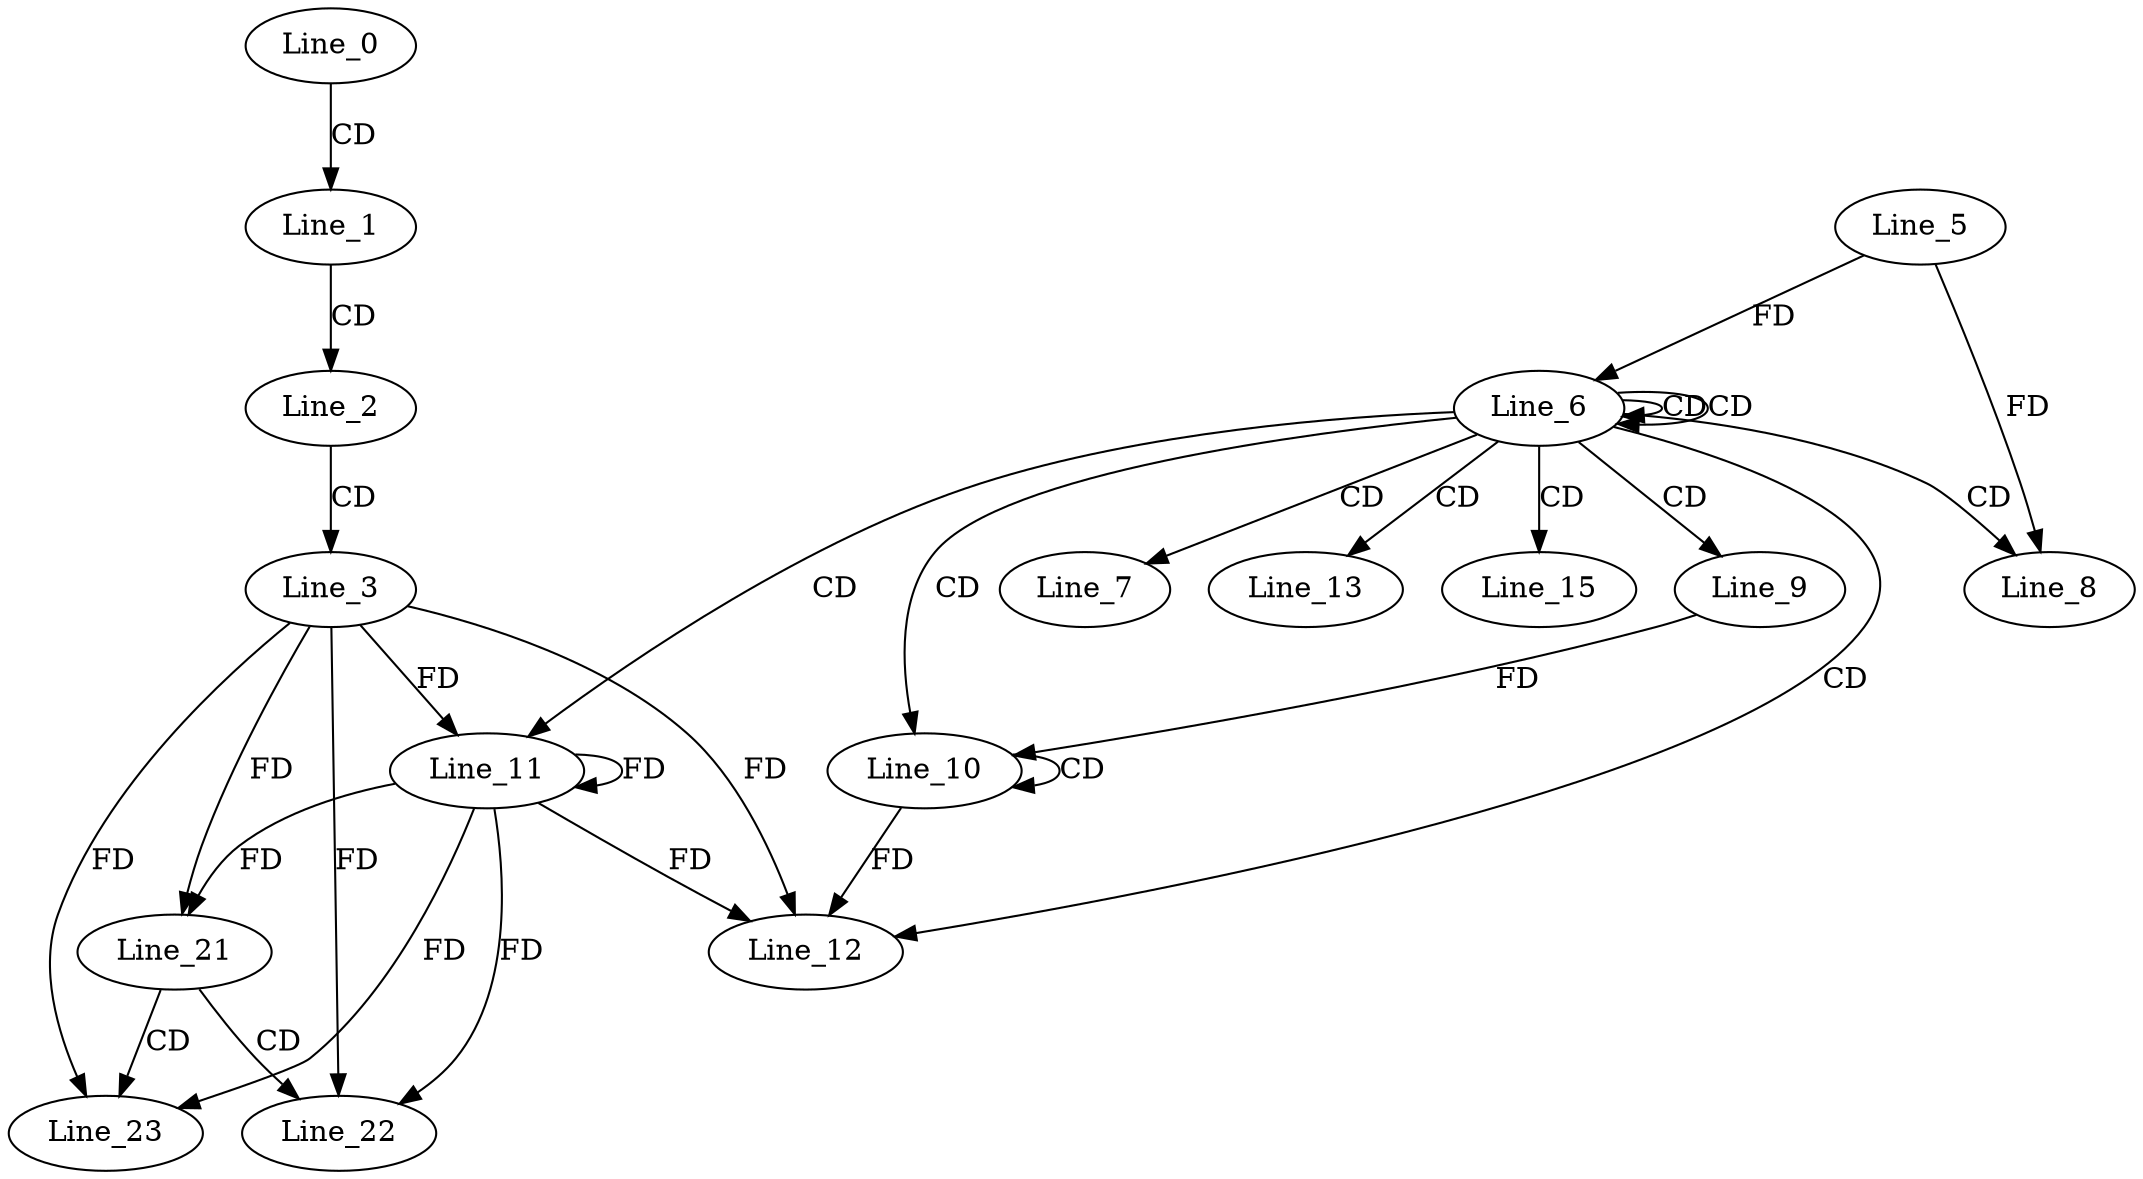 digraph G {
  Line_0;
  Line_1;
  Line_2;
  Line_3;
  Line_6;
  Line_6;
  Line_6;
  Line_5;
  Line_7;
  Line_8;
  Line_9;
  Line_10;
  Line_10;
  Line_11;
  Line_12;
  Line_13;
  Line_15;
  Line_21;
  Line_22;
  Line_23;
  Line_0 -> Line_1 [ label="CD" ];
  Line_1 -> Line_2 [ label="CD" ];
  Line_2 -> Line_3 [ label="CD" ];
  Line_6 -> Line_6 [ label="CD" ];
  Line_6 -> Line_6 [ label="CD" ];
  Line_5 -> Line_6 [ label="FD" ];
  Line_6 -> Line_7 [ label="CD" ];
  Line_6 -> Line_8 [ label="CD" ];
  Line_5 -> Line_8 [ label="FD" ];
  Line_6 -> Line_9 [ label="CD" ];
  Line_6 -> Line_10 [ label="CD" ];
  Line_10 -> Line_10 [ label="CD" ];
  Line_9 -> Line_10 [ label="FD" ];
  Line_6 -> Line_11 [ label="CD" ];
  Line_3 -> Line_11 [ label="FD" ];
  Line_11 -> Line_11 [ label="FD" ];
  Line_6 -> Line_12 [ label="CD" ];
  Line_10 -> Line_12 [ label="FD" ];
  Line_3 -> Line_12 [ label="FD" ];
  Line_11 -> Line_12 [ label="FD" ];
  Line_6 -> Line_13 [ label="CD" ];
  Line_6 -> Line_15 [ label="CD" ];
  Line_3 -> Line_21 [ label="FD" ];
  Line_11 -> Line_21 [ label="FD" ];
  Line_21 -> Line_22 [ label="CD" ];
  Line_3 -> Line_22 [ label="FD" ];
  Line_11 -> Line_22 [ label="FD" ];
  Line_21 -> Line_23 [ label="CD" ];
  Line_3 -> Line_23 [ label="FD" ];
  Line_11 -> Line_23 [ label="FD" ];
}
